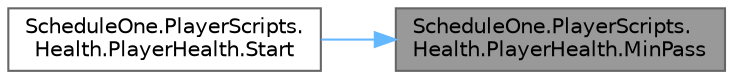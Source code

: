 digraph "ScheduleOne.PlayerScripts.Health.PlayerHealth.MinPass"
{
 // LATEX_PDF_SIZE
  bgcolor="transparent";
  edge [fontname=Helvetica,fontsize=10,labelfontname=Helvetica,labelfontsize=10];
  node [fontname=Helvetica,fontsize=10,shape=box,height=0.2,width=0.4];
  rankdir="RL";
  Node1 [id="Node000001",label="ScheduleOne.PlayerScripts.\lHealth.PlayerHealth.MinPass",height=0.2,width=0.4,color="gray40", fillcolor="grey60", style="filled", fontcolor="black",tooltip=" "];
  Node1 -> Node2 [id="edge1_Node000001_Node000002",dir="back",color="steelblue1",style="solid",tooltip=" "];
  Node2 [id="Node000002",label="ScheduleOne.PlayerScripts.\lHealth.PlayerHealth.Start",height=0.2,width=0.4,color="grey40", fillcolor="white", style="filled",URL="$class_schedule_one_1_1_player_scripts_1_1_health_1_1_player_health.html#ac4f4c2efd6d161161c2ca23814e84a91",tooltip=" "];
}
